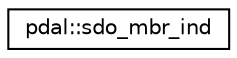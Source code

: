 digraph "Graphical Class Hierarchy"
{
  edge [fontname="Helvetica",fontsize="10",labelfontname="Helvetica",labelfontsize="10"];
  node [fontname="Helvetica",fontsize="10",shape=record];
  rankdir="LR";
  Node1 [label="pdal::sdo_mbr_ind",height=0.2,width=0.4,color="black", fillcolor="white", style="filled",URL="$namespacepdal.html#structpdal_1_1sdo__mbr__ind"];
}
